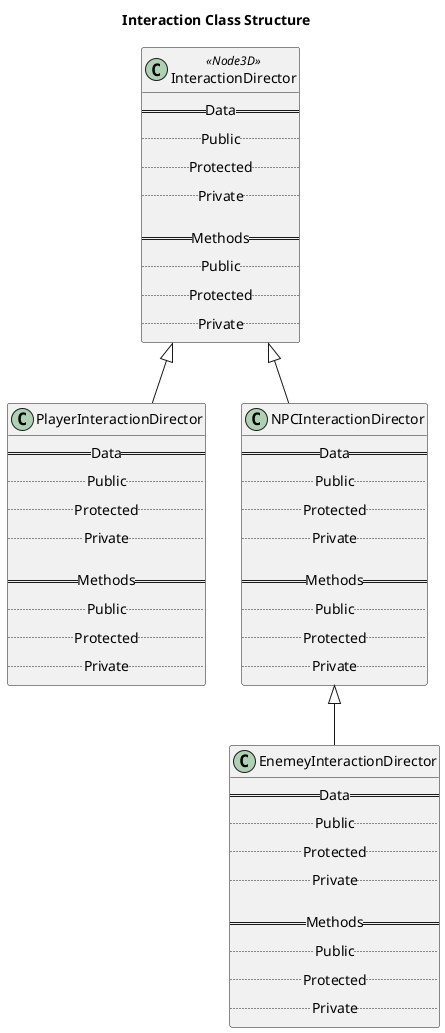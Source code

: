 @startuml Interaction Class Structure

title Interaction Class Structure

' Method Classes
class InteractionDirector <<Node3D>>{
    == Data ==
    .. Public ..
    .. Protected ..
    .. Private ..

    == Methods ==
    .. Public ..
    .. Protected ..
    .. Private ..
}

class PlayerInteractionDirector {
    == Data ==
    .. Public ..
    .. Protected ..
    .. Private ..

    == Methods ==
    .. Public ..
    .. Protected ..
    .. Private ..
}

class NPCInteractionDirector {
    == Data ==
    .. Public ..
    .. Protected ..
    .. Private ..

    == Methods ==
    .. Public ..
    .. Protected ..
    .. Private ..
}

class EnemeyInteractionDirector {
    == Data ==
    .. Public ..
    .. Protected ..
    .. Private ..

    == Methods ==
    .. Public ..
    .. Protected ..
    .. Private ..
}

InteractionDirector <|-- PlayerInteractionDirector
InteractionDirector <|-- NPCInteractionDirector
NPCInteractionDirector <|-- EnemeyInteractionDirector

' Resource Classes

@enduml